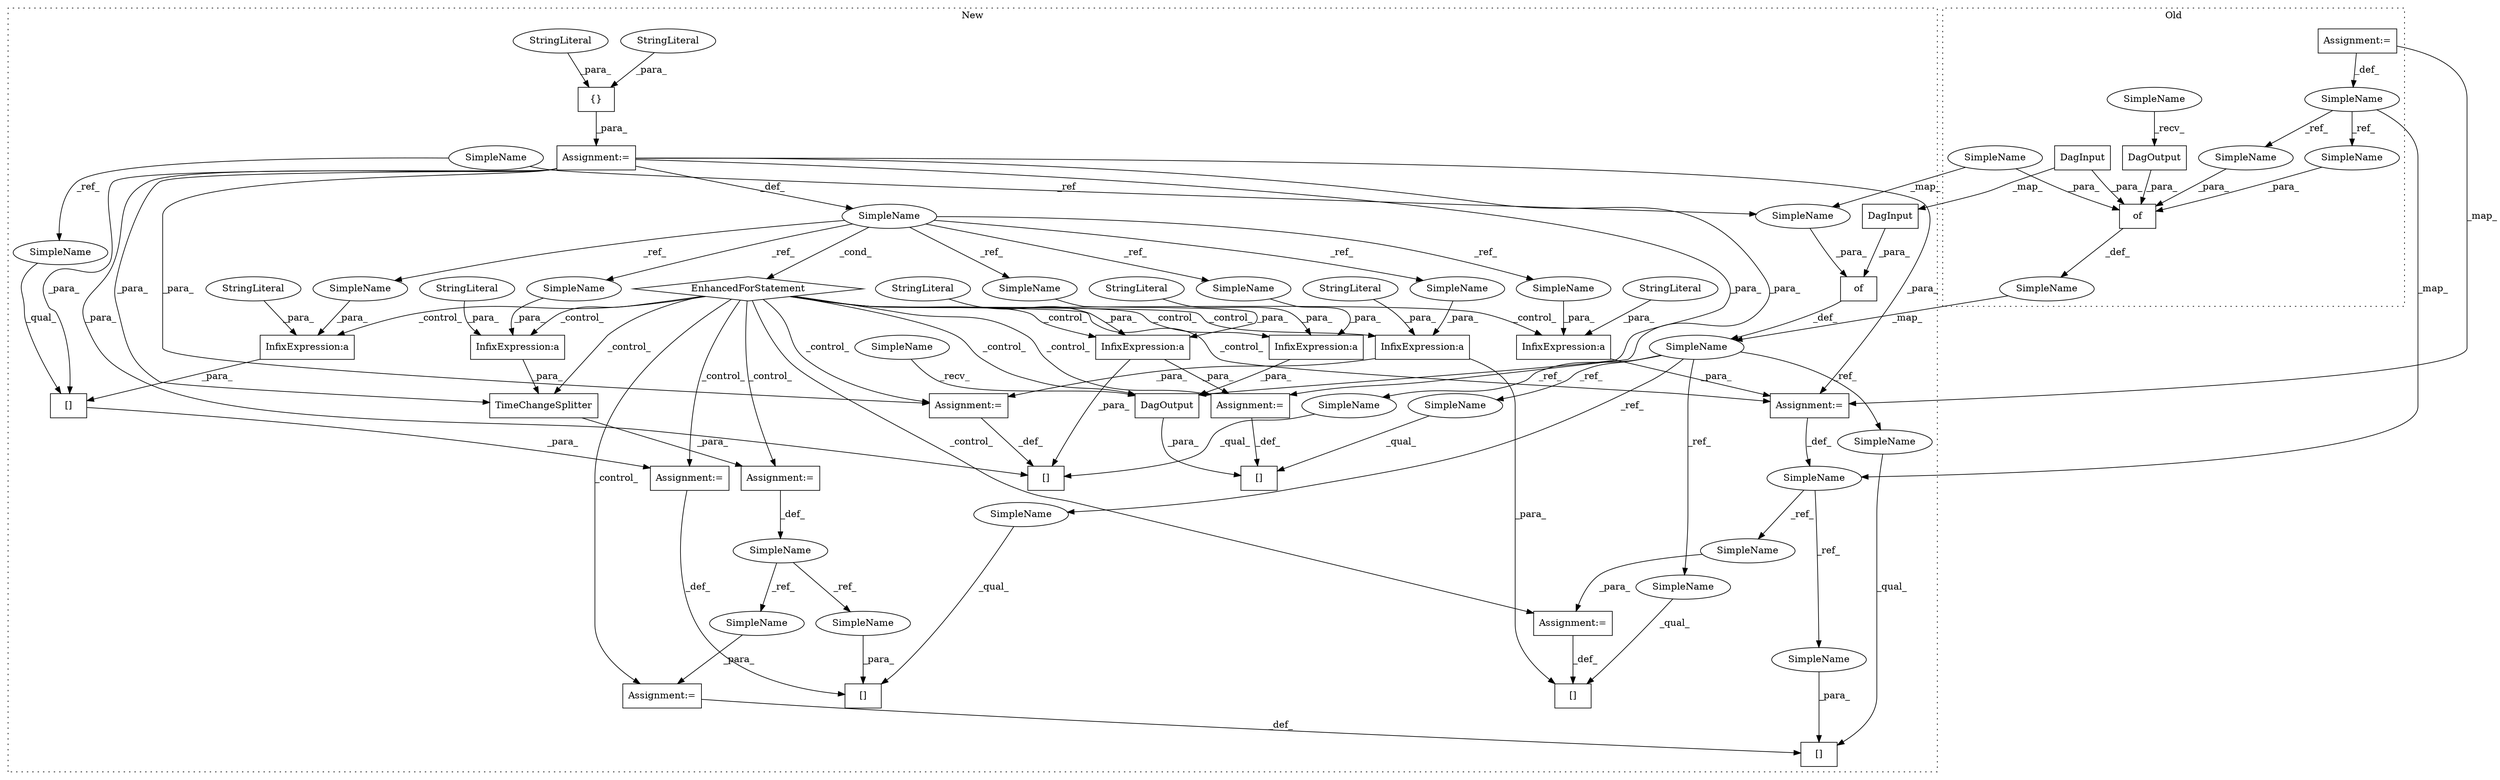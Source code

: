 digraph G {
subgraph cluster0 {
1 [label="DagOutput" a="32" s="4065,4093" l="10,1" shape="box"];
17 [label="SimpleName" a="42" s="3674" l="3" shape="ellipse"];
20 [label="DagInput" a="32" s="3708,3739" l="9,1" shape="box"];
21 [label="of" a="32" s="3682,4116" l="3,1" shape="box"];
25 [label="SimpleName" a="42" s="3059" l="9" shape="ellipse"];
44 [label="Assignment:=" a="7" s="3068" l="1" shape="box"];
46 [label="SimpleName" a="42" s="4052" l="12" shape="ellipse"];
47 [label="SimpleName" a="42" s="3753" l="9" shape="ellipse"];
48 [label="SimpleName" a="42" s="3685" l="9" shape="ellipse"];
67 [label="SimpleName" a="42" s="3741" l="11" shape="ellipse"];
label = "Old";
style="dotted";
}
subgraph cluster1 {
2 [label="[]" a="2" s="4271,4284" l="4,1" shape="box"];
3 [label="InfixExpression:a" a="27" s="3973" l="3" shape="box"];
4 [label="InfixExpression:a" a="27" s="3904" l="3" shape="box"];
5 [label="[]" a="2" s="4314,4338" l="4,1" shape="box"];
6 [label="InfixExpression:a" a="27" s="4110" l="3" shape="box"];
7 [label="{}" a="4" s="3796,3814" l="1,1" shape="box"];
8 [label="InfixExpression:a" a="27" s="4438" l="3" shape="box"];
9 [label="InfixExpression:a" a="27" s="4185" l="3" shape="box"];
10 [label="InfixExpression:a" a="27" s="4244" l="3" shape="box"];
11 [label="[]" a="2" s="4227,4262" l="12,1" shape="box"];
12 [label="TimeChangeSplitter" a="32" s="3863,3912" l="19,1" shape="box"];
13 [label="[]" a="2" s="4201,4225" l="4,1" shape="box"];
14 [label="EnhancedForStatement" a="70" s="3717,3815" l="53,2" shape="diamond"];
15 [label="[]" a="2" s="4357,4377" l="4,1" shape="box"];
16 [label="SimpleName" a="42" s="3642" l="3" shape="ellipse"];
18 [label="[]" a="2" s="4407,4456" l="4,1" shape="box"];
19 [label="DagInput" a="32" s="3678,3709" l="9,1" shape="box"];
22 [label="SimpleName" a="42" s="3490" l="11" shape="ellipse"];
23 [label="of" a="32" s="3650,3710" l="3,1" shape="box"];
24 [label="SimpleName" a="42" s="3921" l="9" shape="ellipse"];
26 [label="Assignment:=" a="7" s="4339" l="1" shape="box"];
27 [label="SimpleName" a="42" s="3777" l="4" shape="ellipse"];
28 [label="SimpleName" a="42" s="3825" l="20" shape="ellipse"];
29 [label="Assignment:=" a="7" s="4285" l="1" shape="box"];
30 [label="DagOutput" a="32" s="4424,4455" l="10,1" shape="box"];
31 [label="StringLiteral" a="45" s="3883" l="21" shape="ellipse"];
32 [label="Assignment:=" a="7" s="3717,3815" l="53,2" shape="box"];
33 [label="Assignment:=" a="7" s="3845" l="1" shape="box"];
34 [label="Assignment:=" a="7" s="4457" l="1" shape="box"];
35 [label="Assignment:=" a="7" s="4226" l="1" shape="box"];
36 [label="StringLiteral" a="45" s="3797" l="6" shape="ellipse"];
37 [label="Assignment:=" a="7" s="4378" l="1" shape="box"];
38 [label="StringLiteral" a="45" s="3961" l="12" shape="ellipse"];
39 [label="StringLiteral" a="45" s="4089" l="21" shape="ellipse"];
40 [label="StringLiteral" a="45" s="4167" l="18" shape="ellipse"];
41 [label="StringLiteral" a="45" s="4441" l="14" shape="ellipse"];
42 [label="StringLiteral" a="45" s="3804" l="10" shape="ellipse"];
43 [label="StringLiteral" a="45" s="4247" l="14" shape="ellipse"];
45 [label="Assignment:=" a="7" s="3930" l="1" shape="box"];
49 [label="SimpleName" a="42" s="4227" l="11" shape="ellipse"];
50 [label="SimpleName" a="42" s="3653" l="11" shape="ellipse"];
51 [label="SimpleName" a="42" s="3976" l="4" shape="ellipse"];
52 [label="SimpleName" a="42" s="4113" l="4" shape="ellipse"];
53 [label="SimpleName" a="42" s="4188" l="4" shape="ellipse"];
54 [label="SimpleName" a="42" s="3907" l="4" shape="ellipse"];
55 [label="SimpleName" a="42" s="4434" l="4" shape="ellipse"];
56 [label="SimpleName" a="42" s="4240" l="4" shape="ellipse"];
57 [label="SimpleName" a="42" s="4340" l="9" shape="ellipse"];
58 [label="SimpleName" a="42" s="4275" l="9" shape="ellipse"];
59 [label="SimpleName" a="42" s="4286" l="20" shape="ellipse"];
60 [label="SimpleName" a="42" s="4205" l="20" shape="ellipse"];
61 [label="SimpleName" a="42" s="4411" l="12" shape="ellipse"];
62 [label="SimpleName" a="42" s="4271" l="3" shape="ellipse"];
63 [label="SimpleName" a="42" s="4201" l="3" shape="ellipse"];
64 [label="SimpleName" a="42" s="4407" l="3" shape="ellipse"];
65 [label="SimpleName" a="42" s="4314" l="3" shape="ellipse"];
66 [label="SimpleName" a="42" s="4357" l="3" shape="ellipse"];
label = "New";
style="dotted";
}
1 -> 21 [label="_para_"];
3 -> 45 [label="_para_"];
4 -> 12 [label="_para_"];
6 -> 5 [label="_para_"];
6 -> 37 [label="_para_"];
7 -> 32 [label="_para_"];
8 -> 30 [label="_para_"];
9 -> 34 [label="_para_"];
9 -> 15 [label="_para_"];
10 -> 11 [label="_para_"];
11 -> 35 [label="_para_"];
12 -> 33 [label="_para_"];
14 -> 6 [label="_control_"];
14 -> 34 [label="_control_"];
14 -> 10 [label="_control_"];
14 -> 33 [label="_control_"];
14 -> 4 [label="_control_"];
14 -> 9 [label="_control_"];
14 -> 12 [label="_control_"];
14 -> 8 [label="_control_"];
14 -> 37 [label="_control_"];
14 -> 26 [label="_control_"];
14 -> 3 [label="_control_"];
14 -> 45 [label="_control_"];
14 -> 30 [label="_control_"];
14 -> 29 [label="_control_"];
14 -> 35 [label="_control_"];
16 -> 63 [label="_ref_"];
16 -> 65 [label="_ref_"];
16 -> 64 [label="_ref_"];
16 -> 66 [label="_ref_"];
16 -> 62 [label="_ref_"];
17 -> 16 [label="_map_"];
19 -> 23 [label="_para_"];
20 -> 21 [label="_para_"];
20 -> 19 [label="_map_"];
21 -> 17 [label="_def_"];
22 -> 50 [label="_ref_"];
22 -> 49 [label="_ref_"];
23 -> 16 [label="_def_"];
24 -> 58 [label="_ref_"];
24 -> 57 [label="_ref_"];
25 -> 47 [label="_ref_"];
25 -> 48 [label="_ref_"];
25 -> 24 [label="_map_"];
26 -> 5 [label="_def_"];
27 -> 14 [label="_cond_"];
27 -> 51 [label="_ref_"];
27 -> 56 [label="_ref_"];
27 -> 52 [label="_ref_"];
27 -> 54 [label="_ref_"];
27 -> 55 [label="_ref_"];
27 -> 53 [label="_ref_"];
28 -> 59 [label="_ref_"];
28 -> 60 [label="_ref_"];
29 -> 2 [label="_def_"];
30 -> 18 [label="_para_"];
31 -> 4 [label="_para_"];
32 -> 37 [label="_para_"];
32 -> 15 [label="_para_"];
32 -> 27 [label="_def_"];
32 -> 30 [label="_para_"];
32 -> 11 [label="_para_"];
32 -> 12 [label="_para_"];
32 -> 34 [label="_para_"];
32 -> 45 [label="_para_"];
33 -> 28 [label="_def_"];
34 -> 18 [label="_def_"];
35 -> 13 [label="_def_"];
36 -> 7 [label="_para_"];
37 -> 15 [label="_def_"];
38 -> 3 [label="_para_"];
39 -> 6 [label="_para_"];
40 -> 9 [label="_para_"];
41 -> 8 [label="_para_"];
42 -> 7 [label="_para_"];
43 -> 10 [label="_para_"];
44 -> 25 [label="_def_"];
44 -> 45 [label="_map_"];
45 -> 24 [label="_def_"];
46 -> 1 [label="_recv_"];
47 -> 21 [label="_para_"];
48 -> 21 [label="_para_"];
49 -> 11 [label="_qual_"];
50 -> 23 [label="_para_"];
51 -> 3 [label="_para_"];
52 -> 6 [label="_para_"];
53 -> 9 [label="_para_"];
54 -> 4 [label="_para_"];
55 -> 8 [label="_para_"];
56 -> 10 [label="_para_"];
57 -> 26 [label="_para_"];
58 -> 2 [label="_para_"];
59 -> 29 [label="_para_"];
60 -> 13 [label="_para_"];
61 -> 30 [label="_recv_"];
62 -> 2 [label="_qual_"];
63 -> 13 [label="_qual_"];
64 -> 18 [label="_qual_"];
65 -> 5 [label="_qual_"];
66 -> 15 [label="_qual_"];
67 -> 50 [label="_map_"];
67 -> 21 [label="_para_"];
}